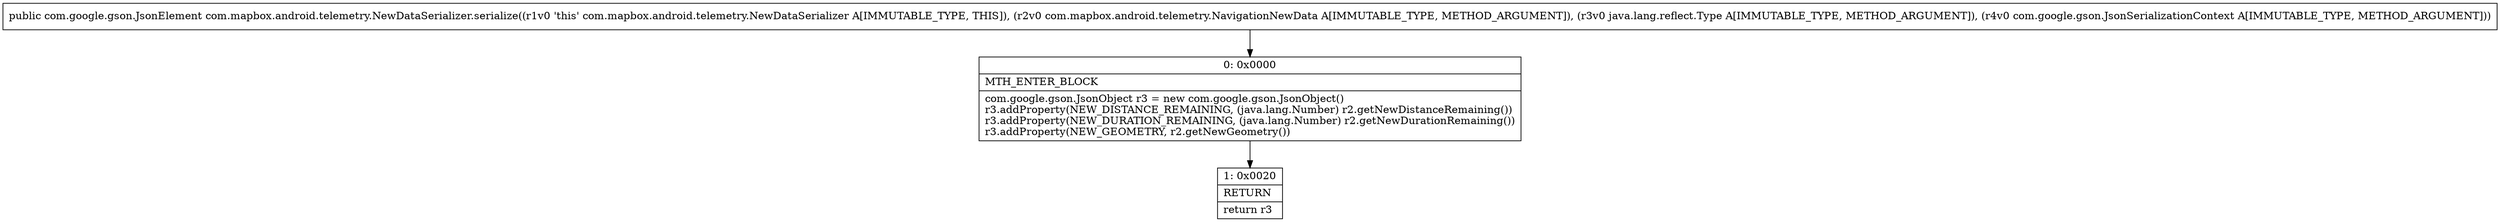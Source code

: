 digraph "CFG forcom.mapbox.android.telemetry.NewDataSerializer.serialize(Lcom\/mapbox\/android\/telemetry\/NavigationNewData;Ljava\/lang\/reflect\/Type;Lcom\/google\/gson\/JsonSerializationContext;)Lcom\/google\/gson\/JsonElement;" {
Node_0 [shape=record,label="{0\:\ 0x0000|MTH_ENTER_BLOCK\l|com.google.gson.JsonObject r3 = new com.google.gson.JsonObject()\lr3.addProperty(NEW_DISTANCE_REMAINING, (java.lang.Number) r2.getNewDistanceRemaining())\lr3.addProperty(NEW_DURATION_REMAINING, (java.lang.Number) r2.getNewDurationRemaining())\lr3.addProperty(NEW_GEOMETRY, r2.getNewGeometry())\l}"];
Node_1 [shape=record,label="{1\:\ 0x0020|RETURN\l|return r3\l}"];
MethodNode[shape=record,label="{public com.google.gson.JsonElement com.mapbox.android.telemetry.NewDataSerializer.serialize((r1v0 'this' com.mapbox.android.telemetry.NewDataSerializer A[IMMUTABLE_TYPE, THIS]), (r2v0 com.mapbox.android.telemetry.NavigationNewData A[IMMUTABLE_TYPE, METHOD_ARGUMENT]), (r3v0 java.lang.reflect.Type A[IMMUTABLE_TYPE, METHOD_ARGUMENT]), (r4v0 com.google.gson.JsonSerializationContext A[IMMUTABLE_TYPE, METHOD_ARGUMENT])) }"];
MethodNode -> Node_0;
Node_0 -> Node_1;
}

